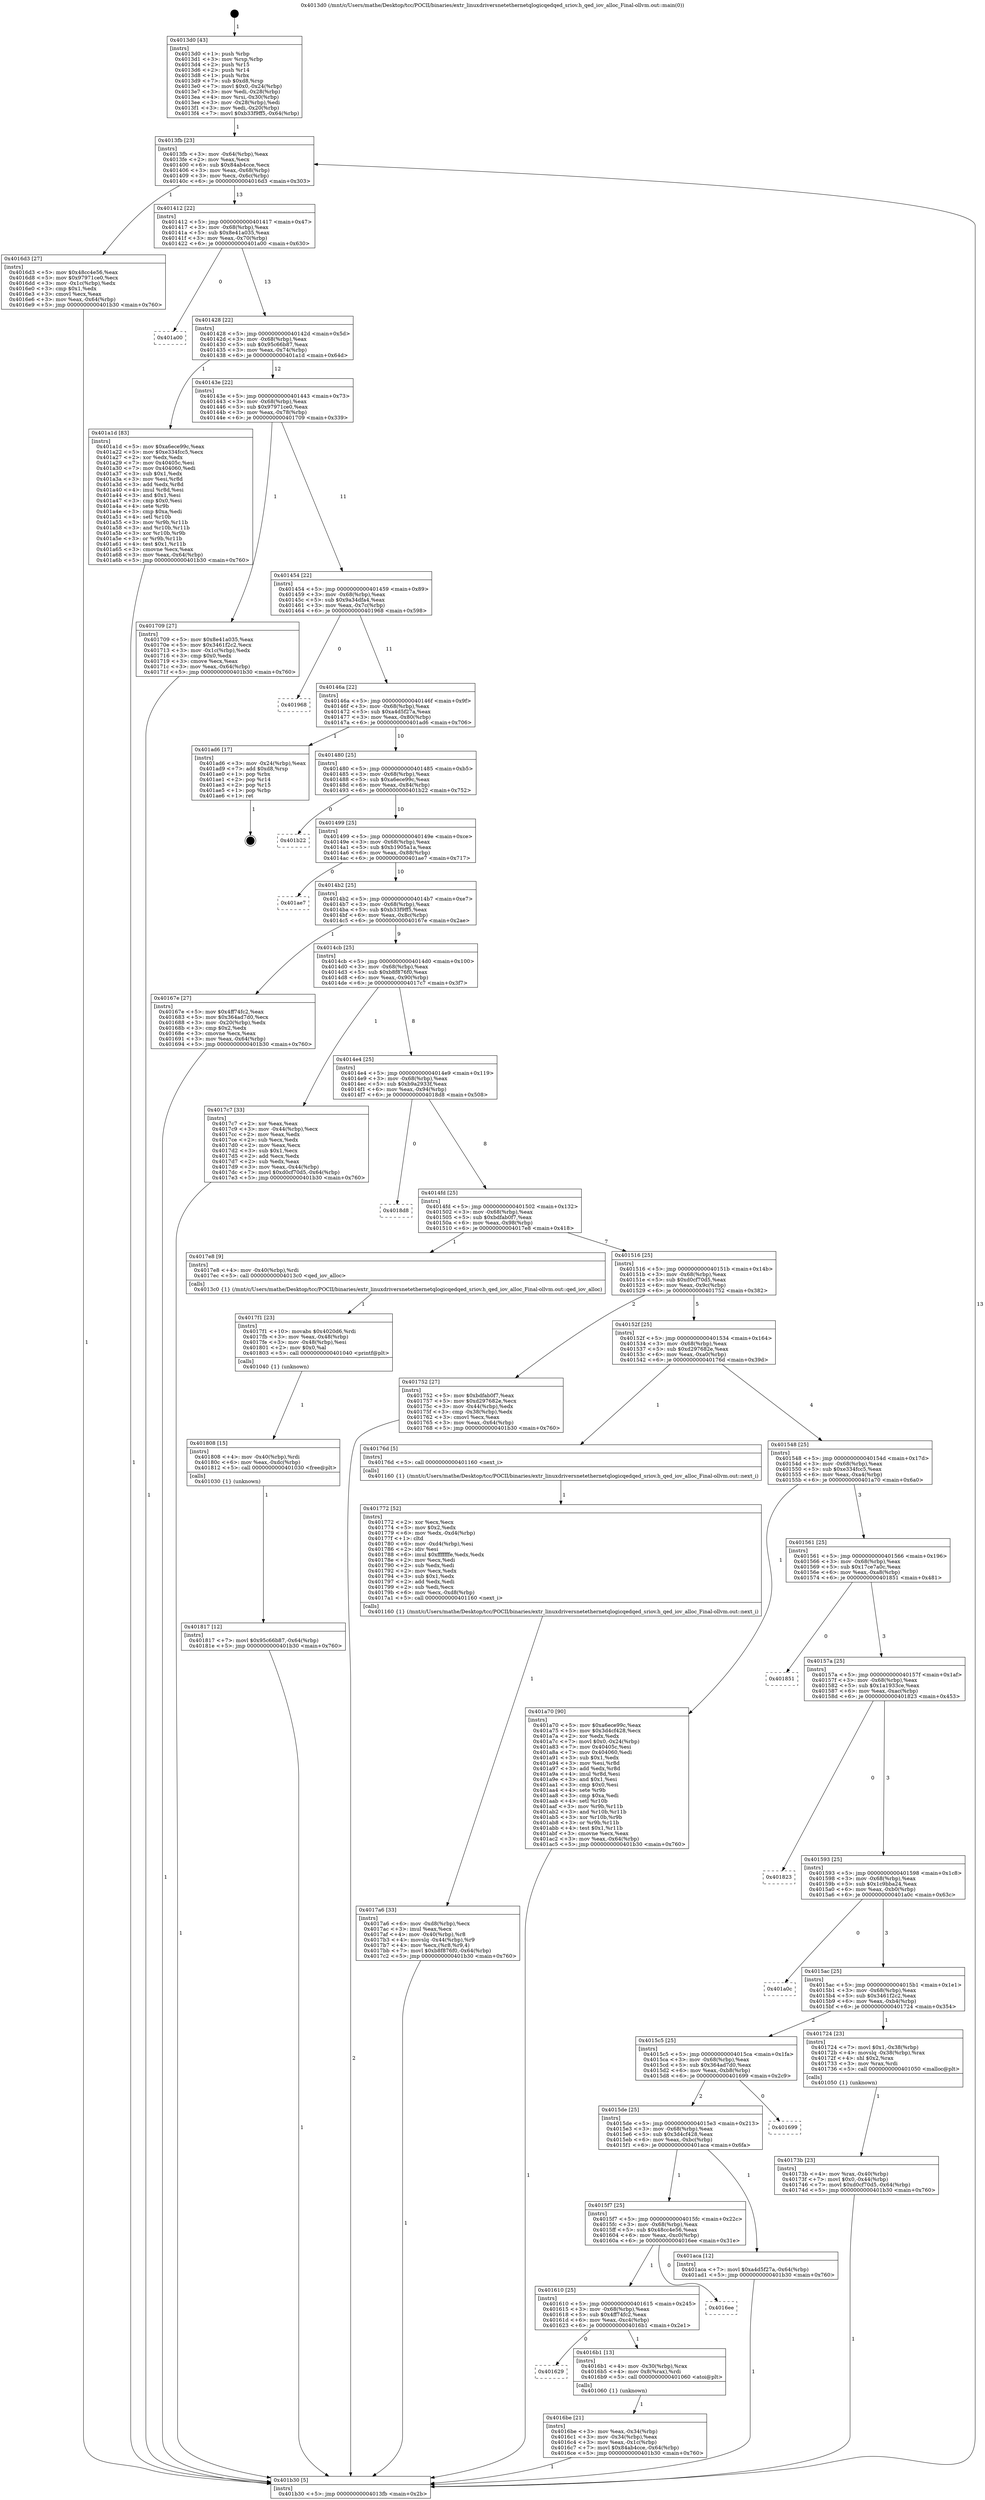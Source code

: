 digraph "0x4013d0" {
  label = "0x4013d0 (/mnt/c/Users/mathe/Desktop/tcc/POCII/binaries/extr_linuxdriversnetethernetqlogicqedqed_sriov.h_qed_iov_alloc_Final-ollvm.out::main(0))"
  labelloc = "t"
  node[shape=record]

  Entry [label="",width=0.3,height=0.3,shape=circle,fillcolor=black,style=filled]
  "0x4013fb" [label="{
     0x4013fb [23]\l
     | [instrs]\l
     &nbsp;&nbsp;0x4013fb \<+3\>: mov -0x64(%rbp),%eax\l
     &nbsp;&nbsp;0x4013fe \<+2\>: mov %eax,%ecx\l
     &nbsp;&nbsp;0x401400 \<+6\>: sub $0x84ab4cce,%ecx\l
     &nbsp;&nbsp;0x401406 \<+3\>: mov %eax,-0x68(%rbp)\l
     &nbsp;&nbsp;0x401409 \<+3\>: mov %ecx,-0x6c(%rbp)\l
     &nbsp;&nbsp;0x40140c \<+6\>: je 00000000004016d3 \<main+0x303\>\l
  }"]
  "0x4016d3" [label="{
     0x4016d3 [27]\l
     | [instrs]\l
     &nbsp;&nbsp;0x4016d3 \<+5\>: mov $0x48cc4e56,%eax\l
     &nbsp;&nbsp;0x4016d8 \<+5\>: mov $0x97971ce0,%ecx\l
     &nbsp;&nbsp;0x4016dd \<+3\>: mov -0x1c(%rbp),%edx\l
     &nbsp;&nbsp;0x4016e0 \<+3\>: cmp $0x1,%edx\l
     &nbsp;&nbsp;0x4016e3 \<+3\>: cmovl %ecx,%eax\l
     &nbsp;&nbsp;0x4016e6 \<+3\>: mov %eax,-0x64(%rbp)\l
     &nbsp;&nbsp;0x4016e9 \<+5\>: jmp 0000000000401b30 \<main+0x760\>\l
  }"]
  "0x401412" [label="{
     0x401412 [22]\l
     | [instrs]\l
     &nbsp;&nbsp;0x401412 \<+5\>: jmp 0000000000401417 \<main+0x47\>\l
     &nbsp;&nbsp;0x401417 \<+3\>: mov -0x68(%rbp),%eax\l
     &nbsp;&nbsp;0x40141a \<+5\>: sub $0x8e41a035,%eax\l
     &nbsp;&nbsp;0x40141f \<+3\>: mov %eax,-0x70(%rbp)\l
     &nbsp;&nbsp;0x401422 \<+6\>: je 0000000000401a00 \<main+0x630\>\l
  }"]
  Exit [label="",width=0.3,height=0.3,shape=circle,fillcolor=black,style=filled,peripheries=2]
  "0x401a00" [label="{
     0x401a00\l
  }", style=dashed]
  "0x401428" [label="{
     0x401428 [22]\l
     | [instrs]\l
     &nbsp;&nbsp;0x401428 \<+5\>: jmp 000000000040142d \<main+0x5d\>\l
     &nbsp;&nbsp;0x40142d \<+3\>: mov -0x68(%rbp),%eax\l
     &nbsp;&nbsp;0x401430 \<+5\>: sub $0x95c66b87,%eax\l
     &nbsp;&nbsp;0x401435 \<+3\>: mov %eax,-0x74(%rbp)\l
     &nbsp;&nbsp;0x401438 \<+6\>: je 0000000000401a1d \<main+0x64d\>\l
  }"]
  "0x401817" [label="{
     0x401817 [12]\l
     | [instrs]\l
     &nbsp;&nbsp;0x401817 \<+7\>: movl $0x95c66b87,-0x64(%rbp)\l
     &nbsp;&nbsp;0x40181e \<+5\>: jmp 0000000000401b30 \<main+0x760\>\l
  }"]
  "0x401a1d" [label="{
     0x401a1d [83]\l
     | [instrs]\l
     &nbsp;&nbsp;0x401a1d \<+5\>: mov $0xa6ece99c,%eax\l
     &nbsp;&nbsp;0x401a22 \<+5\>: mov $0xe334fcc5,%ecx\l
     &nbsp;&nbsp;0x401a27 \<+2\>: xor %edx,%edx\l
     &nbsp;&nbsp;0x401a29 \<+7\>: mov 0x40405c,%esi\l
     &nbsp;&nbsp;0x401a30 \<+7\>: mov 0x404060,%edi\l
     &nbsp;&nbsp;0x401a37 \<+3\>: sub $0x1,%edx\l
     &nbsp;&nbsp;0x401a3a \<+3\>: mov %esi,%r8d\l
     &nbsp;&nbsp;0x401a3d \<+3\>: add %edx,%r8d\l
     &nbsp;&nbsp;0x401a40 \<+4\>: imul %r8d,%esi\l
     &nbsp;&nbsp;0x401a44 \<+3\>: and $0x1,%esi\l
     &nbsp;&nbsp;0x401a47 \<+3\>: cmp $0x0,%esi\l
     &nbsp;&nbsp;0x401a4a \<+4\>: sete %r9b\l
     &nbsp;&nbsp;0x401a4e \<+3\>: cmp $0xa,%edi\l
     &nbsp;&nbsp;0x401a51 \<+4\>: setl %r10b\l
     &nbsp;&nbsp;0x401a55 \<+3\>: mov %r9b,%r11b\l
     &nbsp;&nbsp;0x401a58 \<+3\>: and %r10b,%r11b\l
     &nbsp;&nbsp;0x401a5b \<+3\>: xor %r10b,%r9b\l
     &nbsp;&nbsp;0x401a5e \<+3\>: or %r9b,%r11b\l
     &nbsp;&nbsp;0x401a61 \<+4\>: test $0x1,%r11b\l
     &nbsp;&nbsp;0x401a65 \<+3\>: cmovne %ecx,%eax\l
     &nbsp;&nbsp;0x401a68 \<+3\>: mov %eax,-0x64(%rbp)\l
     &nbsp;&nbsp;0x401a6b \<+5\>: jmp 0000000000401b30 \<main+0x760\>\l
  }"]
  "0x40143e" [label="{
     0x40143e [22]\l
     | [instrs]\l
     &nbsp;&nbsp;0x40143e \<+5\>: jmp 0000000000401443 \<main+0x73\>\l
     &nbsp;&nbsp;0x401443 \<+3\>: mov -0x68(%rbp),%eax\l
     &nbsp;&nbsp;0x401446 \<+5\>: sub $0x97971ce0,%eax\l
     &nbsp;&nbsp;0x40144b \<+3\>: mov %eax,-0x78(%rbp)\l
     &nbsp;&nbsp;0x40144e \<+6\>: je 0000000000401709 \<main+0x339\>\l
  }"]
  "0x401808" [label="{
     0x401808 [15]\l
     | [instrs]\l
     &nbsp;&nbsp;0x401808 \<+4\>: mov -0x40(%rbp),%rdi\l
     &nbsp;&nbsp;0x40180c \<+6\>: mov %eax,-0xdc(%rbp)\l
     &nbsp;&nbsp;0x401812 \<+5\>: call 0000000000401030 \<free@plt\>\l
     | [calls]\l
     &nbsp;&nbsp;0x401030 \{1\} (unknown)\l
  }"]
  "0x401709" [label="{
     0x401709 [27]\l
     | [instrs]\l
     &nbsp;&nbsp;0x401709 \<+5\>: mov $0x8e41a035,%eax\l
     &nbsp;&nbsp;0x40170e \<+5\>: mov $0x3461f2c2,%ecx\l
     &nbsp;&nbsp;0x401713 \<+3\>: mov -0x1c(%rbp),%edx\l
     &nbsp;&nbsp;0x401716 \<+3\>: cmp $0x0,%edx\l
     &nbsp;&nbsp;0x401719 \<+3\>: cmove %ecx,%eax\l
     &nbsp;&nbsp;0x40171c \<+3\>: mov %eax,-0x64(%rbp)\l
     &nbsp;&nbsp;0x40171f \<+5\>: jmp 0000000000401b30 \<main+0x760\>\l
  }"]
  "0x401454" [label="{
     0x401454 [22]\l
     | [instrs]\l
     &nbsp;&nbsp;0x401454 \<+5\>: jmp 0000000000401459 \<main+0x89\>\l
     &nbsp;&nbsp;0x401459 \<+3\>: mov -0x68(%rbp),%eax\l
     &nbsp;&nbsp;0x40145c \<+5\>: sub $0x9a34dfa4,%eax\l
     &nbsp;&nbsp;0x401461 \<+3\>: mov %eax,-0x7c(%rbp)\l
     &nbsp;&nbsp;0x401464 \<+6\>: je 0000000000401968 \<main+0x598\>\l
  }"]
  "0x4017f1" [label="{
     0x4017f1 [23]\l
     | [instrs]\l
     &nbsp;&nbsp;0x4017f1 \<+10\>: movabs $0x4020d6,%rdi\l
     &nbsp;&nbsp;0x4017fb \<+3\>: mov %eax,-0x48(%rbp)\l
     &nbsp;&nbsp;0x4017fe \<+3\>: mov -0x48(%rbp),%esi\l
     &nbsp;&nbsp;0x401801 \<+2\>: mov $0x0,%al\l
     &nbsp;&nbsp;0x401803 \<+5\>: call 0000000000401040 \<printf@plt\>\l
     | [calls]\l
     &nbsp;&nbsp;0x401040 \{1\} (unknown)\l
  }"]
  "0x401968" [label="{
     0x401968\l
  }", style=dashed]
  "0x40146a" [label="{
     0x40146a [22]\l
     | [instrs]\l
     &nbsp;&nbsp;0x40146a \<+5\>: jmp 000000000040146f \<main+0x9f\>\l
     &nbsp;&nbsp;0x40146f \<+3\>: mov -0x68(%rbp),%eax\l
     &nbsp;&nbsp;0x401472 \<+5\>: sub $0xa4d5f27a,%eax\l
     &nbsp;&nbsp;0x401477 \<+3\>: mov %eax,-0x80(%rbp)\l
     &nbsp;&nbsp;0x40147a \<+6\>: je 0000000000401ad6 \<main+0x706\>\l
  }"]
  "0x4017a6" [label="{
     0x4017a6 [33]\l
     | [instrs]\l
     &nbsp;&nbsp;0x4017a6 \<+6\>: mov -0xd8(%rbp),%ecx\l
     &nbsp;&nbsp;0x4017ac \<+3\>: imul %eax,%ecx\l
     &nbsp;&nbsp;0x4017af \<+4\>: mov -0x40(%rbp),%r8\l
     &nbsp;&nbsp;0x4017b3 \<+4\>: movslq -0x44(%rbp),%r9\l
     &nbsp;&nbsp;0x4017b7 \<+4\>: mov %ecx,(%r8,%r9,4)\l
     &nbsp;&nbsp;0x4017bb \<+7\>: movl $0xb8f876f0,-0x64(%rbp)\l
     &nbsp;&nbsp;0x4017c2 \<+5\>: jmp 0000000000401b30 \<main+0x760\>\l
  }"]
  "0x401ad6" [label="{
     0x401ad6 [17]\l
     | [instrs]\l
     &nbsp;&nbsp;0x401ad6 \<+3\>: mov -0x24(%rbp),%eax\l
     &nbsp;&nbsp;0x401ad9 \<+7\>: add $0xd8,%rsp\l
     &nbsp;&nbsp;0x401ae0 \<+1\>: pop %rbx\l
     &nbsp;&nbsp;0x401ae1 \<+2\>: pop %r14\l
     &nbsp;&nbsp;0x401ae3 \<+2\>: pop %r15\l
     &nbsp;&nbsp;0x401ae5 \<+1\>: pop %rbp\l
     &nbsp;&nbsp;0x401ae6 \<+1\>: ret\l
  }"]
  "0x401480" [label="{
     0x401480 [25]\l
     | [instrs]\l
     &nbsp;&nbsp;0x401480 \<+5\>: jmp 0000000000401485 \<main+0xb5\>\l
     &nbsp;&nbsp;0x401485 \<+3\>: mov -0x68(%rbp),%eax\l
     &nbsp;&nbsp;0x401488 \<+5\>: sub $0xa6ece99c,%eax\l
     &nbsp;&nbsp;0x40148d \<+6\>: mov %eax,-0x84(%rbp)\l
     &nbsp;&nbsp;0x401493 \<+6\>: je 0000000000401b22 \<main+0x752\>\l
  }"]
  "0x401772" [label="{
     0x401772 [52]\l
     | [instrs]\l
     &nbsp;&nbsp;0x401772 \<+2\>: xor %ecx,%ecx\l
     &nbsp;&nbsp;0x401774 \<+5\>: mov $0x2,%edx\l
     &nbsp;&nbsp;0x401779 \<+6\>: mov %edx,-0xd4(%rbp)\l
     &nbsp;&nbsp;0x40177f \<+1\>: cltd\l
     &nbsp;&nbsp;0x401780 \<+6\>: mov -0xd4(%rbp),%esi\l
     &nbsp;&nbsp;0x401786 \<+2\>: idiv %esi\l
     &nbsp;&nbsp;0x401788 \<+6\>: imul $0xfffffffe,%edx,%edx\l
     &nbsp;&nbsp;0x40178e \<+2\>: mov %ecx,%edi\l
     &nbsp;&nbsp;0x401790 \<+2\>: sub %edx,%edi\l
     &nbsp;&nbsp;0x401792 \<+2\>: mov %ecx,%edx\l
     &nbsp;&nbsp;0x401794 \<+3\>: sub $0x1,%edx\l
     &nbsp;&nbsp;0x401797 \<+2\>: add %edx,%edi\l
     &nbsp;&nbsp;0x401799 \<+2\>: sub %edi,%ecx\l
     &nbsp;&nbsp;0x40179b \<+6\>: mov %ecx,-0xd8(%rbp)\l
     &nbsp;&nbsp;0x4017a1 \<+5\>: call 0000000000401160 \<next_i\>\l
     | [calls]\l
     &nbsp;&nbsp;0x401160 \{1\} (/mnt/c/Users/mathe/Desktop/tcc/POCII/binaries/extr_linuxdriversnetethernetqlogicqedqed_sriov.h_qed_iov_alloc_Final-ollvm.out::next_i)\l
  }"]
  "0x401b22" [label="{
     0x401b22\l
  }", style=dashed]
  "0x401499" [label="{
     0x401499 [25]\l
     | [instrs]\l
     &nbsp;&nbsp;0x401499 \<+5\>: jmp 000000000040149e \<main+0xce\>\l
     &nbsp;&nbsp;0x40149e \<+3\>: mov -0x68(%rbp),%eax\l
     &nbsp;&nbsp;0x4014a1 \<+5\>: sub $0xb1905a1a,%eax\l
     &nbsp;&nbsp;0x4014a6 \<+6\>: mov %eax,-0x88(%rbp)\l
     &nbsp;&nbsp;0x4014ac \<+6\>: je 0000000000401ae7 \<main+0x717\>\l
  }"]
  "0x40173b" [label="{
     0x40173b [23]\l
     | [instrs]\l
     &nbsp;&nbsp;0x40173b \<+4\>: mov %rax,-0x40(%rbp)\l
     &nbsp;&nbsp;0x40173f \<+7\>: movl $0x0,-0x44(%rbp)\l
     &nbsp;&nbsp;0x401746 \<+7\>: movl $0xd0cf70d5,-0x64(%rbp)\l
     &nbsp;&nbsp;0x40174d \<+5\>: jmp 0000000000401b30 \<main+0x760\>\l
  }"]
  "0x401ae7" [label="{
     0x401ae7\l
  }", style=dashed]
  "0x4014b2" [label="{
     0x4014b2 [25]\l
     | [instrs]\l
     &nbsp;&nbsp;0x4014b2 \<+5\>: jmp 00000000004014b7 \<main+0xe7\>\l
     &nbsp;&nbsp;0x4014b7 \<+3\>: mov -0x68(%rbp),%eax\l
     &nbsp;&nbsp;0x4014ba \<+5\>: sub $0xb33f9ff5,%eax\l
     &nbsp;&nbsp;0x4014bf \<+6\>: mov %eax,-0x8c(%rbp)\l
     &nbsp;&nbsp;0x4014c5 \<+6\>: je 000000000040167e \<main+0x2ae\>\l
  }"]
  "0x4016be" [label="{
     0x4016be [21]\l
     | [instrs]\l
     &nbsp;&nbsp;0x4016be \<+3\>: mov %eax,-0x34(%rbp)\l
     &nbsp;&nbsp;0x4016c1 \<+3\>: mov -0x34(%rbp),%eax\l
     &nbsp;&nbsp;0x4016c4 \<+3\>: mov %eax,-0x1c(%rbp)\l
     &nbsp;&nbsp;0x4016c7 \<+7\>: movl $0x84ab4cce,-0x64(%rbp)\l
     &nbsp;&nbsp;0x4016ce \<+5\>: jmp 0000000000401b30 \<main+0x760\>\l
  }"]
  "0x40167e" [label="{
     0x40167e [27]\l
     | [instrs]\l
     &nbsp;&nbsp;0x40167e \<+5\>: mov $0x4ff74fc2,%eax\l
     &nbsp;&nbsp;0x401683 \<+5\>: mov $0x364ad7d0,%ecx\l
     &nbsp;&nbsp;0x401688 \<+3\>: mov -0x20(%rbp),%edx\l
     &nbsp;&nbsp;0x40168b \<+3\>: cmp $0x2,%edx\l
     &nbsp;&nbsp;0x40168e \<+3\>: cmovne %ecx,%eax\l
     &nbsp;&nbsp;0x401691 \<+3\>: mov %eax,-0x64(%rbp)\l
     &nbsp;&nbsp;0x401694 \<+5\>: jmp 0000000000401b30 \<main+0x760\>\l
  }"]
  "0x4014cb" [label="{
     0x4014cb [25]\l
     | [instrs]\l
     &nbsp;&nbsp;0x4014cb \<+5\>: jmp 00000000004014d0 \<main+0x100\>\l
     &nbsp;&nbsp;0x4014d0 \<+3\>: mov -0x68(%rbp),%eax\l
     &nbsp;&nbsp;0x4014d3 \<+5\>: sub $0xb8f876f0,%eax\l
     &nbsp;&nbsp;0x4014d8 \<+6\>: mov %eax,-0x90(%rbp)\l
     &nbsp;&nbsp;0x4014de \<+6\>: je 00000000004017c7 \<main+0x3f7\>\l
  }"]
  "0x401b30" [label="{
     0x401b30 [5]\l
     | [instrs]\l
     &nbsp;&nbsp;0x401b30 \<+5\>: jmp 00000000004013fb \<main+0x2b\>\l
  }"]
  "0x4013d0" [label="{
     0x4013d0 [43]\l
     | [instrs]\l
     &nbsp;&nbsp;0x4013d0 \<+1\>: push %rbp\l
     &nbsp;&nbsp;0x4013d1 \<+3\>: mov %rsp,%rbp\l
     &nbsp;&nbsp;0x4013d4 \<+2\>: push %r15\l
     &nbsp;&nbsp;0x4013d6 \<+2\>: push %r14\l
     &nbsp;&nbsp;0x4013d8 \<+1\>: push %rbx\l
     &nbsp;&nbsp;0x4013d9 \<+7\>: sub $0xd8,%rsp\l
     &nbsp;&nbsp;0x4013e0 \<+7\>: movl $0x0,-0x24(%rbp)\l
     &nbsp;&nbsp;0x4013e7 \<+3\>: mov %edi,-0x28(%rbp)\l
     &nbsp;&nbsp;0x4013ea \<+4\>: mov %rsi,-0x30(%rbp)\l
     &nbsp;&nbsp;0x4013ee \<+3\>: mov -0x28(%rbp),%edi\l
     &nbsp;&nbsp;0x4013f1 \<+3\>: mov %edi,-0x20(%rbp)\l
     &nbsp;&nbsp;0x4013f4 \<+7\>: movl $0xb33f9ff5,-0x64(%rbp)\l
  }"]
  "0x401629" [label="{
     0x401629\l
  }", style=dashed]
  "0x4017c7" [label="{
     0x4017c7 [33]\l
     | [instrs]\l
     &nbsp;&nbsp;0x4017c7 \<+2\>: xor %eax,%eax\l
     &nbsp;&nbsp;0x4017c9 \<+3\>: mov -0x44(%rbp),%ecx\l
     &nbsp;&nbsp;0x4017cc \<+2\>: mov %eax,%edx\l
     &nbsp;&nbsp;0x4017ce \<+2\>: sub %ecx,%edx\l
     &nbsp;&nbsp;0x4017d0 \<+2\>: mov %eax,%ecx\l
     &nbsp;&nbsp;0x4017d2 \<+3\>: sub $0x1,%ecx\l
     &nbsp;&nbsp;0x4017d5 \<+2\>: add %ecx,%edx\l
     &nbsp;&nbsp;0x4017d7 \<+2\>: sub %edx,%eax\l
     &nbsp;&nbsp;0x4017d9 \<+3\>: mov %eax,-0x44(%rbp)\l
     &nbsp;&nbsp;0x4017dc \<+7\>: movl $0xd0cf70d5,-0x64(%rbp)\l
     &nbsp;&nbsp;0x4017e3 \<+5\>: jmp 0000000000401b30 \<main+0x760\>\l
  }"]
  "0x4014e4" [label="{
     0x4014e4 [25]\l
     | [instrs]\l
     &nbsp;&nbsp;0x4014e4 \<+5\>: jmp 00000000004014e9 \<main+0x119\>\l
     &nbsp;&nbsp;0x4014e9 \<+3\>: mov -0x68(%rbp),%eax\l
     &nbsp;&nbsp;0x4014ec \<+5\>: sub $0xb9a2933f,%eax\l
     &nbsp;&nbsp;0x4014f1 \<+6\>: mov %eax,-0x94(%rbp)\l
     &nbsp;&nbsp;0x4014f7 \<+6\>: je 00000000004018d8 \<main+0x508\>\l
  }"]
  "0x4016b1" [label="{
     0x4016b1 [13]\l
     | [instrs]\l
     &nbsp;&nbsp;0x4016b1 \<+4\>: mov -0x30(%rbp),%rax\l
     &nbsp;&nbsp;0x4016b5 \<+4\>: mov 0x8(%rax),%rdi\l
     &nbsp;&nbsp;0x4016b9 \<+5\>: call 0000000000401060 \<atoi@plt\>\l
     | [calls]\l
     &nbsp;&nbsp;0x401060 \{1\} (unknown)\l
  }"]
  "0x4018d8" [label="{
     0x4018d8\l
  }", style=dashed]
  "0x4014fd" [label="{
     0x4014fd [25]\l
     | [instrs]\l
     &nbsp;&nbsp;0x4014fd \<+5\>: jmp 0000000000401502 \<main+0x132\>\l
     &nbsp;&nbsp;0x401502 \<+3\>: mov -0x68(%rbp),%eax\l
     &nbsp;&nbsp;0x401505 \<+5\>: sub $0xbdfab0f7,%eax\l
     &nbsp;&nbsp;0x40150a \<+6\>: mov %eax,-0x98(%rbp)\l
     &nbsp;&nbsp;0x401510 \<+6\>: je 00000000004017e8 \<main+0x418\>\l
  }"]
  "0x401610" [label="{
     0x401610 [25]\l
     | [instrs]\l
     &nbsp;&nbsp;0x401610 \<+5\>: jmp 0000000000401615 \<main+0x245\>\l
     &nbsp;&nbsp;0x401615 \<+3\>: mov -0x68(%rbp),%eax\l
     &nbsp;&nbsp;0x401618 \<+5\>: sub $0x4ff74fc2,%eax\l
     &nbsp;&nbsp;0x40161d \<+6\>: mov %eax,-0xc4(%rbp)\l
     &nbsp;&nbsp;0x401623 \<+6\>: je 00000000004016b1 \<main+0x2e1\>\l
  }"]
  "0x4017e8" [label="{
     0x4017e8 [9]\l
     | [instrs]\l
     &nbsp;&nbsp;0x4017e8 \<+4\>: mov -0x40(%rbp),%rdi\l
     &nbsp;&nbsp;0x4017ec \<+5\>: call 00000000004013c0 \<qed_iov_alloc\>\l
     | [calls]\l
     &nbsp;&nbsp;0x4013c0 \{1\} (/mnt/c/Users/mathe/Desktop/tcc/POCII/binaries/extr_linuxdriversnetethernetqlogicqedqed_sriov.h_qed_iov_alloc_Final-ollvm.out::qed_iov_alloc)\l
  }"]
  "0x401516" [label="{
     0x401516 [25]\l
     | [instrs]\l
     &nbsp;&nbsp;0x401516 \<+5\>: jmp 000000000040151b \<main+0x14b\>\l
     &nbsp;&nbsp;0x40151b \<+3\>: mov -0x68(%rbp),%eax\l
     &nbsp;&nbsp;0x40151e \<+5\>: sub $0xd0cf70d5,%eax\l
     &nbsp;&nbsp;0x401523 \<+6\>: mov %eax,-0x9c(%rbp)\l
     &nbsp;&nbsp;0x401529 \<+6\>: je 0000000000401752 \<main+0x382\>\l
  }"]
  "0x4016ee" [label="{
     0x4016ee\l
  }", style=dashed]
  "0x401752" [label="{
     0x401752 [27]\l
     | [instrs]\l
     &nbsp;&nbsp;0x401752 \<+5\>: mov $0xbdfab0f7,%eax\l
     &nbsp;&nbsp;0x401757 \<+5\>: mov $0xd297682e,%ecx\l
     &nbsp;&nbsp;0x40175c \<+3\>: mov -0x44(%rbp),%edx\l
     &nbsp;&nbsp;0x40175f \<+3\>: cmp -0x38(%rbp),%edx\l
     &nbsp;&nbsp;0x401762 \<+3\>: cmovl %ecx,%eax\l
     &nbsp;&nbsp;0x401765 \<+3\>: mov %eax,-0x64(%rbp)\l
     &nbsp;&nbsp;0x401768 \<+5\>: jmp 0000000000401b30 \<main+0x760\>\l
  }"]
  "0x40152f" [label="{
     0x40152f [25]\l
     | [instrs]\l
     &nbsp;&nbsp;0x40152f \<+5\>: jmp 0000000000401534 \<main+0x164\>\l
     &nbsp;&nbsp;0x401534 \<+3\>: mov -0x68(%rbp),%eax\l
     &nbsp;&nbsp;0x401537 \<+5\>: sub $0xd297682e,%eax\l
     &nbsp;&nbsp;0x40153c \<+6\>: mov %eax,-0xa0(%rbp)\l
     &nbsp;&nbsp;0x401542 \<+6\>: je 000000000040176d \<main+0x39d\>\l
  }"]
  "0x4015f7" [label="{
     0x4015f7 [25]\l
     | [instrs]\l
     &nbsp;&nbsp;0x4015f7 \<+5\>: jmp 00000000004015fc \<main+0x22c\>\l
     &nbsp;&nbsp;0x4015fc \<+3\>: mov -0x68(%rbp),%eax\l
     &nbsp;&nbsp;0x4015ff \<+5\>: sub $0x48cc4e56,%eax\l
     &nbsp;&nbsp;0x401604 \<+6\>: mov %eax,-0xc0(%rbp)\l
     &nbsp;&nbsp;0x40160a \<+6\>: je 00000000004016ee \<main+0x31e\>\l
  }"]
  "0x40176d" [label="{
     0x40176d [5]\l
     | [instrs]\l
     &nbsp;&nbsp;0x40176d \<+5\>: call 0000000000401160 \<next_i\>\l
     | [calls]\l
     &nbsp;&nbsp;0x401160 \{1\} (/mnt/c/Users/mathe/Desktop/tcc/POCII/binaries/extr_linuxdriversnetethernetqlogicqedqed_sriov.h_qed_iov_alloc_Final-ollvm.out::next_i)\l
  }"]
  "0x401548" [label="{
     0x401548 [25]\l
     | [instrs]\l
     &nbsp;&nbsp;0x401548 \<+5\>: jmp 000000000040154d \<main+0x17d\>\l
     &nbsp;&nbsp;0x40154d \<+3\>: mov -0x68(%rbp),%eax\l
     &nbsp;&nbsp;0x401550 \<+5\>: sub $0xe334fcc5,%eax\l
     &nbsp;&nbsp;0x401555 \<+6\>: mov %eax,-0xa4(%rbp)\l
     &nbsp;&nbsp;0x40155b \<+6\>: je 0000000000401a70 \<main+0x6a0\>\l
  }"]
  "0x401aca" [label="{
     0x401aca [12]\l
     | [instrs]\l
     &nbsp;&nbsp;0x401aca \<+7\>: movl $0xa4d5f27a,-0x64(%rbp)\l
     &nbsp;&nbsp;0x401ad1 \<+5\>: jmp 0000000000401b30 \<main+0x760\>\l
  }"]
  "0x401a70" [label="{
     0x401a70 [90]\l
     | [instrs]\l
     &nbsp;&nbsp;0x401a70 \<+5\>: mov $0xa6ece99c,%eax\l
     &nbsp;&nbsp;0x401a75 \<+5\>: mov $0x3d4cf428,%ecx\l
     &nbsp;&nbsp;0x401a7a \<+2\>: xor %edx,%edx\l
     &nbsp;&nbsp;0x401a7c \<+7\>: movl $0x0,-0x24(%rbp)\l
     &nbsp;&nbsp;0x401a83 \<+7\>: mov 0x40405c,%esi\l
     &nbsp;&nbsp;0x401a8a \<+7\>: mov 0x404060,%edi\l
     &nbsp;&nbsp;0x401a91 \<+3\>: sub $0x1,%edx\l
     &nbsp;&nbsp;0x401a94 \<+3\>: mov %esi,%r8d\l
     &nbsp;&nbsp;0x401a97 \<+3\>: add %edx,%r8d\l
     &nbsp;&nbsp;0x401a9a \<+4\>: imul %r8d,%esi\l
     &nbsp;&nbsp;0x401a9e \<+3\>: and $0x1,%esi\l
     &nbsp;&nbsp;0x401aa1 \<+3\>: cmp $0x0,%esi\l
     &nbsp;&nbsp;0x401aa4 \<+4\>: sete %r9b\l
     &nbsp;&nbsp;0x401aa8 \<+3\>: cmp $0xa,%edi\l
     &nbsp;&nbsp;0x401aab \<+4\>: setl %r10b\l
     &nbsp;&nbsp;0x401aaf \<+3\>: mov %r9b,%r11b\l
     &nbsp;&nbsp;0x401ab2 \<+3\>: and %r10b,%r11b\l
     &nbsp;&nbsp;0x401ab5 \<+3\>: xor %r10b,%r9b\l
     &nbsp;&nbsp;0x401ab8 \<+3\>: or %r9b,%r11b\l
     &nbsp;&nbsp;0x401abb \<+4\>: test $0x1,%r11b\l
     &nbsp;&nbsp;0x401abf \<+3\>: cmovne %ecx,%eax\l
     &nbsp;&nbsp;0x401ac2 \<+3\>: mov %eax,-0x64(%rbp)\l
     &nbsp;&nbsp;0x401ac5 \<+5\>: jmp 0000000000401b30 \<main+0x760\>\l
  }"]
  "0x401561" [label="{
     0x401561 [25]\l
     | [instrs]\l
     &nbsp;&nbsp;0x401561 \<+5\>: jmp 0000000000401566 \<main+0x196\>\l
     &nbsp;&nbsp;0x401566 \<+3\>: mov -0x68(%rbp),%eax\l
     &nbsp;&nbsp;0x401569 \<+5\>: sub $0x17ce7a0c,%eax\l
     &nbsp;&nbsp;0x40156e \<+6\>: mov %eax,-0xa8(%rbp)\l
     &nbsp;&nbsp;0x401574 \<+6\>: je 0000000000401851 \<main+0x481\>\l
  }"]
  "0x4015de" [label="{
     0x4015de [25]\l
     | [instrs]\l
     &nbsp;&nbsp;0x4015de \<+5\>: jmp 00000000004015e3 \<main+0x213\>\l
     &nbsp;&nbsp;0x4015e3 \<+3\>: mov -0x68(%rbp),%eax\l
     &nbsp;&nbsp;0x4015e6 \<+5\>: sub $0x3d4cf428,%eax\l
     &nbsp;&nbsp;0x4015eb \<+6\>: mov %eax,-0xbc(%rbp)\l
     &nbsp;&nbsp;0x4015f1 \<+6\>: je 0000000000401aca \<main+0x6fa\>\l
  }"]
  "0x401851" [label="{
     0x401851\l
  }", style=dashed]
  "0x40157a" [label="{
     0x40157a [25]\l
     | [instrs]\l
     &nbsp;&nbsp;0x40157a \<+5\>: jmp 000000000040157f \<main+0x1af\>\l
     &nbsp;&nbsp;0x40157f \<+3\>: mov -0x68(%rbp),%eax\l
     &nbsp;&nbsp;0x401582 \<+5\>: sub $0x1a1933ce,%eax\l
     &nbsp;&nbsp;0x401587 \<+6\>: mov %eax,-0xac(%rbp)\l
     &nbsp;&nbsp;0x40158d \<+6\>: je 0000000000401823 \<main+0x453\>\l
  }"]
  "0x401699" [label="{
     0x401699\l
  }", style=dashed]
  "0x401823" [label="{
     0x401823\l
  }", style=dashed]
  "0x401593" [label="{
     0x401593 [25]\l
     | [instrs]\l
     &nbsp;&nbsp;0x401593 \<+5\>: jmp 0000000000401598 \<main+0x1c8\>\l
     &nbsp;&nbsp;0x401598 \<+3\>: mov -0x68(%rbp),%eax\l
     &nbsp;&nbsp;0x40159b \<+5\>: sub $0x1c9bba24,%eax\l
     &nbsp;&nbsp;0x4015a0 \<+6\>: mov %eax,-0xb0(%rbp)\l
     &nbsp;&nbsp;0x4015a6 \<+6\>: je 0000000000401a0c \<main+0x63c\>\l
  }"]
  "0x4015c5" [label="{
     0x4015c5 [25]\l
     | [instrs]\l
     &nbsp;&nbsp;0x4015c5 \<+5\>: jmp 00000000004015ca \<main+0x1fa\>\l
     &nbsp;&nbsp;0x4015ca \<+3\>: mov -0x68(%rbp),%eax\l
     &nbsp;&nbsp;0x4015cd \<+5\>: sub $0x364ad7d0,%eax\l
     &nbsp;&nbsp;0x4015d2 \<+6\>: mov %eax,-0xb8(%rbp)\l
     &nbsp;&nbsp;0x4015d8 \<+6\>: je 0000000000401699 \<main+0x2c9\>\l
  }"]
  "0x401a0c" [label="{
     0x401a0c\l
  }", style=dashed]
  "0x4015ac" [label="{
     0x4015ac [25]\l
     | [instrs]\l
     &nbsp;&nbsp;0x4015ac \<+5\>: jmp 00000000004015b1 \<main+0x1e1\>\l
     &nbsp;&nbsp;0x4015b1 \<+3\>: mov -0x68(%rbp),%eax\l
     &nbsp;&nbsp;0x4015b4 \<+5\>: sub $0x3461f2c2,%eax\l
     &nbsp;&nbsp;0x4015b9 \<+6\>: mov %eax,-0xb4(%rbp)\l
     &nbsp;&nbsp;0x4015bf \<+6\>: je 0000000000401724 \<main+0x354\>\l
  }"]
  "0x401724" [label="{
     0x401724 [23]\l
     | [instrs]\l
     &nbsp;&nbsp;0x401724 \<+7\>: movl $0x1,-0x38(%rbp)\l
     &nbsp;&nbsp;0x40172b \<+4\>: movslq -0x38(%rbp),%rax\l
     &nbsp;&nbsp;0x40172f \<+4\>: shl $0x2,%rax\l
     &nbsp;&nbsp;0x401733 \<+3\>: mov %rax,%rdi\l
     &nbsp;&nbsp;0x401736 \<+5\>: call 0000000000401050 \<malloc@plt\>\l
     | [calls]\l
     &nbsp;&nbsp;0x401050 \{1\} (unknown)\l
  }"]
  Entry -> "0x4013d0" [label=" 1"]
  "0x4013fb" -> "0x4016d3" [label=" 1"]
  "0x4013fb" -> "0x401412" [label=" 13"]
  "0x401ad6" -> Exit [label=" 1"]
  "0x401412" -> "0x401a00" [label=" 0"]
  "0x401412" -> "0x401428" [label=" 13"]
  "0x401aca" -> "0x401b30" [label=" 1"]
  "0x401428" -> "0x401a1d" [label=" 1"]
  "0x401428" -> "0x40143e" [label=" 12"]
  "0x401a70" -> "0x401b30" [label=" 1"]
  "0x40143e" -> "0x401709" [label=" 1"]
  "0x40143e" -> "0x401454" [label=" 11"]
  "0x401a1d" -> "0x401b30" [label=" 1"]
  "0x401454" -> "0x401968" [label=" 0"]
  "0x401454" -> "0x40146a" [label=" 11"]
  "0x401817" -> "0x401b30" [label=" 1"]
  "0x40146a" -> "0x401ad6" [label=" 1"]
  "0x40146a" -> "0x401480" [label=" 10"]
  "0x401808" -> "0x401817" [label=" 1"]
  "0x401480" -> "0x401b22" [label=" 0"]
  "0x401480" -> "0x401499" [label=" 10"]
  "0x4017f1" -> "0x401808" [label=" 1"]
  "0x401499" -> "0x401ae7" [label=" 0"]
  "0x401499" -> "0x4014b2" [label=" 10"]
  "0x4017e8" -> "0x4017f1" [label=" 1"]
  "0x4014b2" -> "0x40167e" [label=" 1"]
  "0x4014b2" -> "0x4014cb" [label=" 9"]
  "0x40167e" -> "0x401b30" [label=" 1"]
  "0x4013d0" -> "0x4013fb" [label=" 1"]
  "0x401b30" -> "0x4013fb" [label=" 13"]
  "0x4017c7" -> "0x401b30" [label=" 1"]
  "0x4014cb" -> "0x4017c7" [label=" 1"]
  "0x4014cb" -> "0x4014e4" [label=" 8"]
  "0x4017a6" -> "0x401b30" [label=" 1"]
  "0x4014e4" -> "0x4018d8" [label=" 0"]
  "0x4014e4" -> "0x4014fd" [label=" 8"]
  "0x401772" -> "0x4017a6" [label=" 1"]
  "0x4014fd" -> "0x4017e8" [label=" 1"]
  "0x4014fd" -> "0x401516" [label=" 7"]
  "0x401752" -> "0x401b30" [label=" 2"]
  "0x401516" -> "0x401752" [label=" 2"]
  "0x401516" -> "0x40152f" [label=" 5"]
  "0x40173b" -> "0x401b30" [label=" 1"]
  "0x40152f" -> "0x40176d" [label=" 1"]
  "0x40152f" -> "0x401548" [label=" 4"]
  "0x401709" -> "0x401b30" [label=" 1"]
  "0x401548" -> "0x401a70" [label=" 1"]
  "0x401548" -> "0x401561" [label=" 3"]
  "0x4016d3" -> "0x401b30" [label=" 1"]
  "0x401561" -> "0x401851" [label=" 0"]
  "0x401561" -> "0x40157a" [label=" 3"]
  "0x4016b1" -> "0x4016be" [label=" 1"]
  "0x40157a" -> "0x401823" [label=" 0"]
  "0x40157a" -> "0x401593" [label=" 3"]
  "0x401610" -> "0x401629" [label=" 0"]
  "0x401593" -> "0x401a0c" [label=" 0"]
  "0x401593" -> "0x4015ac" [label=" 3"]
  "0x40176d" -> "0x401772" [label=" 1"]
  "0x4015ac" -> "0x401724" [label=" 1"]
  "0x4015ac" -> "0x4015c5" [label=" 2"]
  "0x401610" -> "0x4016b1" [label=" 1"]
  "0x4015c5" -> "0x401699" [label=" 0"]
  "0x4015c5" -> "0x4015de" [label=" 2"]
  "0x4016be" -> "0x401b30" [label=" 1"]
  "0x4015de" -> "0x401aca" [label=" 1"]
  "0x4015de" -> "0x4015f7" [label=" 1"]
  "0x401724" -> "0x40173b" [label=" 1"]
  "0x4015f7" -> "0x4016ee" [label=" 0"]
  "0x4015f7" -> "0x401610" [label=" 1"]
}
